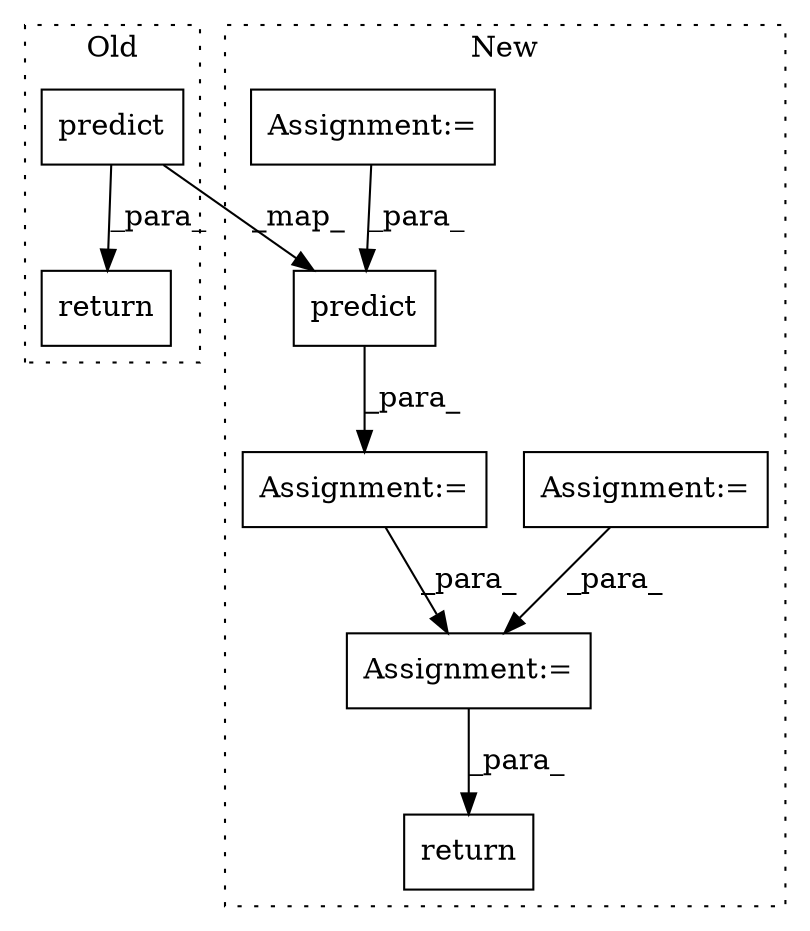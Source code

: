 digraph G {
subgraph cluster0 {
1 [label="predict" a="32" s="7672,7688" l="8,1" shape="box"];
5 [label="return" a="41" s="7632" l="7" shape="box"];
label = "Old";
style="dotted";
}
subgraph cluster1 {
2 [label="predict" a="32" s="9038,9054" l="8,1" shape="box"];
3 [label="Assignment:=" a="7" s="9004" l="1" shape="box"];
4 [label="Assignment:=" a="7" s="9062" l="1" shape="box"];
6 [label="return" a="41" s="9178" l="7" shape="box"];
7 [label="Assignment:=" a="7" s="8930" l="11" shape="box"];
8 [label="Assignment:=" a="7" s="8948" l="1" shape="box"];
label = "New";
style="dotted";
}
1 -> 5 [label="_para_"];
1 -> 2 [label="_map_"];
2 -> 3 [label="_para_"];
3 -> 4 [label="_para_"];
4 -> 6 [label="_para_"];
7 -> 4 [label="_para_"];
8 -> 2 [label="_para_"];
}